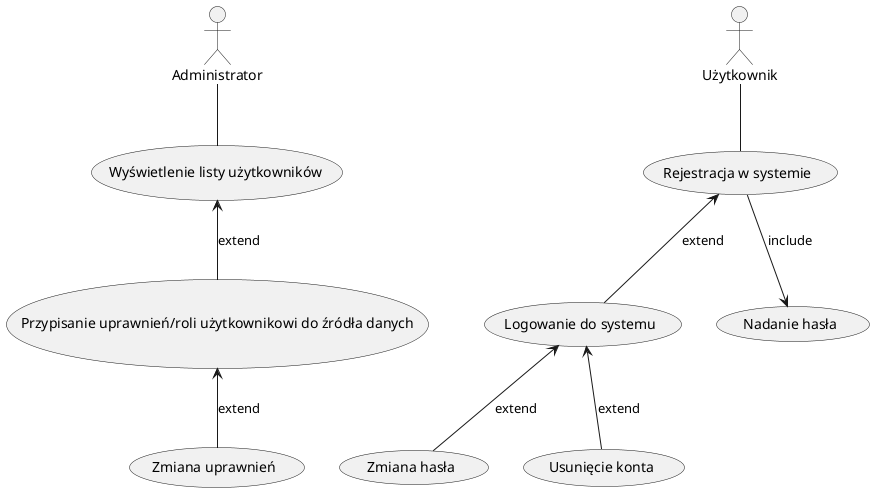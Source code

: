 @startuml Zarządzanie użytkownikami i dostępem

actor "Administrator" as Admin
actor "Użytkownik" as User

usecase "Wyświetlenie listy użytkowników" as UC1
usecase "Przypisanie uprawnień/roli użytkownikowi do źródła danych" as UC2
usecase "Zmiana uprawnień" as UC3
usecase "Rejestracja w systemie" as UC4
usecase "Logowanie do systemu" as UC5
usecase "Nadanie hasła" as UC6
usecase "Zmiana hasła" as UC7
usecase "Usunięcie konta" as UC8

Admin -- UC1
UC1 <-- UC2 : extend
UC2 <-- UC3 : extend

User -- UC4
UC4 --> UC6 : include
UC4 <-- UC5 : extend
UC5 <-- UC7 : extend
UC5 <-- UC8 : extend

@enduml
